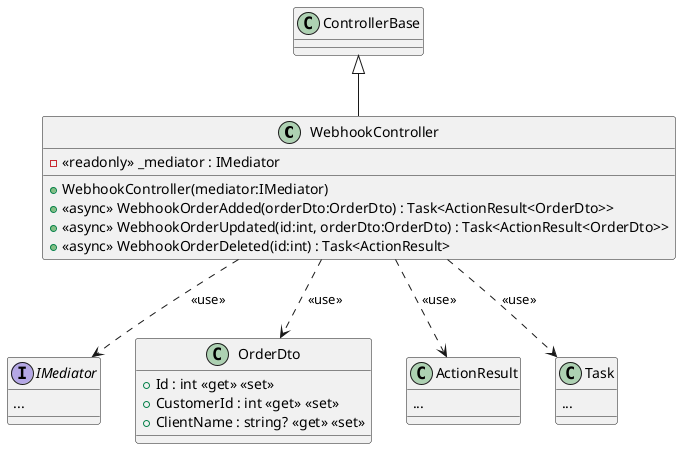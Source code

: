 @startuml
class WebhookController {
    - <<readonly>> _mediator : IMediator
    + WebhookController(mediator:IMediator)
    + <<async>> WebhookOrderAdded(orderDto:OrderDto) : Task<ActionResult<OrderDto>>
    + <<async>> WebhookOrderUpdated(id:int, orderDto:OrderDto) : Task<ActionResult<OrderDto>>
    + <<async>> WebhookOrderDeleted(id:int) : Task<ActionResult>
}
ControllerBase <|-- WebhookController
interface IMediator {
...
}
WebhookController ..> IMediator: <<use>>
WebhookController ..> OrderDto: <<use>>
class OrderDto {
    + Id : int <<get>> <<set>>
    + CustomerId : int <<get>> <<set>>
    + ClientName : string? <<get>> <<set>>
}
class ActionResult {
...
}
WebhookController ..> ActionResult: <<use>>
class Task {
...
}
WebhookController ..> Task: <<use>>
@enduml
